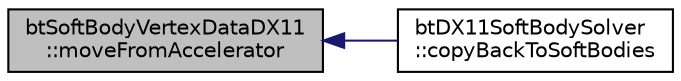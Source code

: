 digraph "btSoftBodyVertexDataDX11::moveFromAccelerator"
{
  edge [fontname="Helvetica",fontsize="10",labelfontname="Helvetica",labelfontsize="10"];
  node [fontname="Helvetica",fontsize="10",shape=record];
  rankdir="LR";
  Node1 [label="btSoftBodyVertexDataDX11\l::moveFromAccelerator",height=0.2,width=0.4,color="black", fillcolor="grey75", style="filled", fontcolor="black"];
  Node1 -> Node2 [dir="back",color="midnightblue",fontsize="10",style="solid"];
  Node2 [label="btDX11SoftBodySolver\l::copyBackToSoftBodies",height=0.2,width=0.4,color="black", fillcolor="white", style="filled",URL="$classbt_d_x11_soft_body_solver.html#a0364c3791bd12386e32e9357546aeee0"];
}

